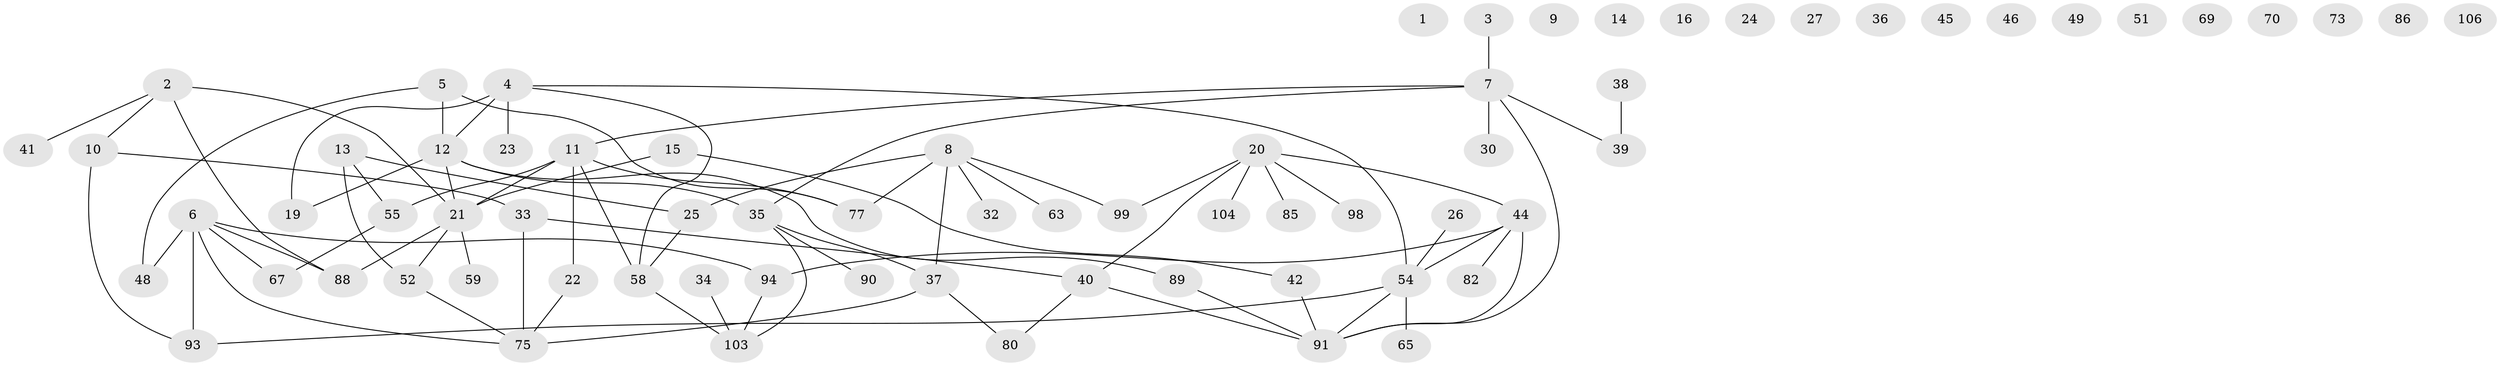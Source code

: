 // Generated by graph-tools (version 1.1) at 2025/23/03/03/25 07:23:24]
// undirected, 71 vertices, 82 edges
graph export_dot {
graph [start="1"]
  node [color=gray90,style=filled];
  1 [super="+87"];
  2 [super="+31"];
  3 [super="+76"];
  4 [super="+17"];
  5 [super="+18"];
  6 [super="+72"];
  7 [super="+97"];
  8 [super="+56"];
  9;
  10 [super="+64"];
  11 [super="+57"];
  12 [super="+60"];
  13 [super="+83"];
  14;
  15 [super="+28"];
  16;
  19 [super="+43"];
  20 [super="+29"];
  21 [super="+62"];
  22;
  23;
  24;
  25 [super="+78"];
  26;
  27;
  30;
  32;
  33 [super="+95"];
  34;
  35 [super="+101"];
  36;
  37 [super="+84"];
  38 [super="+71"];
  39 [super="+66"];
  40 [super="+74"];
  41 [super="+81"];
  42 [super="+50"];
  44 [super="+53"];
  45 [super="+47"];
  46;
  48;
  49;
  51;
  52 [super="+61"];
  54 [super="+92"];
  55 [super="+68"];
  58;
  59;
  63 [super="+79"];
  65;
  67;
  69;
  70;
  73;
  75 [super="+100"];
  77 [super="+96"];
  80;
  82;
  85;
  86;
  88;
  89;
  90;
  91 [super="+102"];
  93;
  94;
  98;
  99;
  103 [super="+105"];
  104;
  106;
  2 -- 88;
  2 -- 10;
  2 -- 41;
  2 -- 21;
  3 -- 7;
  4 -- 23;
  4 -- 54;
  4 -- 12;
  4 -- 58;
  4 -- 19;
  5 -- 48;
  5 -- 77;
  5 -- 12;
  6 -- 88;
  6 -- 94;
  6 -- 48;
  6 -- 67;
  6 -- 93;
  6 -- 75;
  7 -- 39;
  7 -- 35;
  7 -- 11;
  7 -- 30;
  7 -- 91;
  8 -- 32;
  8 -- 77;
  8 -- 99;
  8 -- 37;
  8 -- 63;
  8 -- 25;
  10 -- 33;
  10 -- 93;
  11 -- 58;
  11 -- 77;
  11 -- 21;
  11 -- 22;
  11 -- 55;
  12 -- 35;
  12 -- 89;
  12 -- 21;
  12 -- 19;
  13 -- 52;
  13 -- 55;
  13 -- 25;
  15 -- 21;
  15 -- 42;
  20 -- 40;
  20 -- 85;
  20 -- 99;
  20 -- 104;
  20 -- 98;
  20 -- 44;
  21 -- 52;
  21 -- 59;
  21 -- 88;
  22 -- 75;
  25 -- 58;
  26 -- 54;
  33 -- 40;
  33 -- 75 [weight=2];
  34 -- 103;
  35 -- 103;
  35 -- 90;
  35 -- 37;
  37 -- 75;
  37 -- 80;
  38 -- 39 [weight=2];
  40 -- 80;
  40 -- 91;
  42 -- 91;
  44 -- 94;
  44 -- 82;
  44 -- 54;
  44 -- 91;
  52 -- 75;
  54 -- 65;
  54 -- 93;
  54 -- 91;
  55 -- 67;
  58 -- 103;
  89 -- 91;
  94 -- 103;
}
